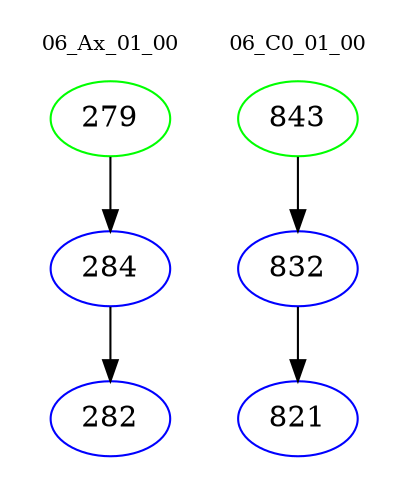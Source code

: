 digraph{
subgraph cluster_0 {
color = white
label = "06_Ax_01_00";
fontsize=10;
T0_279 [label="279", color="green"]
T0_279 -> T0_284 [color="black"]
T0_284 [label="284", color="blue"]
T0_284 -> T0_282 [color="black"]
T0_282 [label="282", color="blue"]
}
subgraph cluster_1 {
color = white
label = "06_C0_01_00";
fontsize=10;
T1_843 [label="843", color="green"]
T1_843 -> T1_832 [color="black"]
T1_832 [label="832", color="blue"]
T1_832 -> T1_821 [color="black"]
T1_821 [label="821", color="blue"]
}
}
